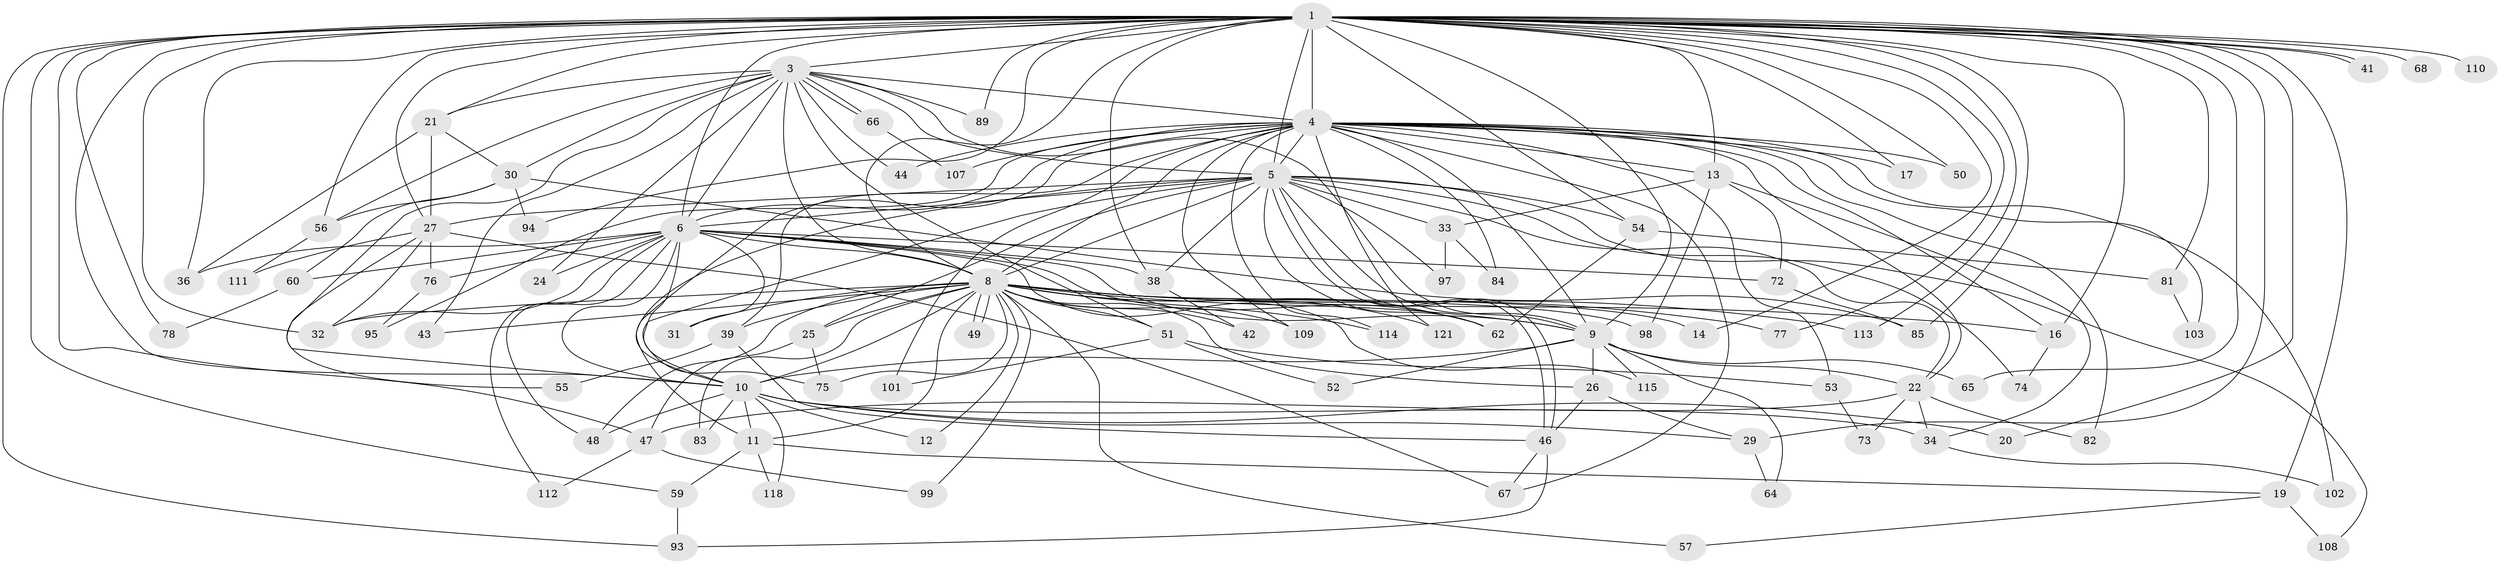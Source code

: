 // original degree distribution, {33: 0.00819672131147541, 20: 0.02459016393442623, 29: 0.00819672131147541, 22: 0.00819672131147541, 19: 0.00819672131147541, 14: 0.00819672131147541, 36: 0.00819672131147541, 15: 0.00819672131147541, 6: 0.03278688524590164, 2: 0.5573770491803278, 7: 0.00819672131147541, 3: 0.1721311475409836, 4: 0.08196721311475409, 5: 0.06557377049180328}
// Generated by graph-tools (version 1.1) at 2025/41/03/06/25 10:41:33]
// undirected, 88 vertices, 207 edges
graph export_dot {
graph [start="1"]
  node [color=gray90,style=filled];
  1 [super="+2"];
  3 [super="+18"];
  4 [super="+15"];
  5 [super="+45"];
  6 [super="+7"];
  8 [super="+104"];
  9 [super="+35"];
  10 [super="+122"];
  11 [super="+28"];
  12;
  13 [super="+40"];
  14;
  16 [super="+23"];
  17;
  19 [super="+61"];
  20;
  21;
  22 [super="+70"];
  24;
  25 [super="+58"];
  26 [super="+86"];
  27 [super="+37"];
  29 [super="+63"];
  30;
  31;
  32 [super="+116"];
  33 [super="+79"];
  34 [super="+90"];
  36 [super="+88"];
  38 [super="+69"];
  39 [super="+96"];
  41;
  42;
  43;
  44;
  46 [super="+71"];
  47;
  48 [super="+80"];
  49;
  50;
  51;
  52;
  53;
  54 [super="+92"];
  55;
  56 [super="+105"];
  57;
  59 [super="+87"];
  60;
  62 [super="+120"];
  64;
  65;
  66;
  67 [super="+106"];
  68;
  72 [super="+100"];
  73;
  74 [super="+91"];
  75 [super="+117"];
  76;
  77;
  78;
  81;
  82;
  83;
  84;
  85;
  89;
  93 [super="+119"];
  94;
  95;
  97;
  98;
  99;
  101;
  102;
  103;
  107;
  108;
  109;
  110;
  111;
  112;
  113;
  114;
  115;
  118;
  121;
  1 -- 3 [weight=2];
  1 -- 4 [weight=2];
  1 -- 5 [weight=2];
  1 -- 6 [weight=4];
  1 -- 8 [weight=2];
  1 -- 9 [weight=2];
  1 -- 10 [weight=2];
  1 -- 13 [weight=2];
  1 -- 17;
  1 -- 19 [weight=2];
  1 -- 20;
  1 -- 21;
  1 -- 29;
  1 -- 36;
  1 -- 41;
  1 -- 41;
  1 -- 47;
  1 -- 50;
  1 -- 54;
  1 -- 68 [weight=2];
  1 -- 77;
  1 -- 78;
  1 -- 81;
  1 -- 85;
  1 -- 89;
  1 -- 94;
  1 -- 110 [weight=2];
  1 -- 113;
  1 -- 65;
  1 -- 14;
  1 -- 27;
  1 -- 59;
  1 -- 32;
  1 -- 38;
  1 -- 56;
  1 -- 93;
  1 -- 16;
  3 -- 4;
  3 -- 5;
  3 -- 6 [weight=2];
  3 -- 8;
  3 -- 9;
  3 -- 10 [weight=2];
  3 -- 21;
  3 -- 24;
  3 -- 30;
  3 -- 43;
  3 -- 44;
  3 -- 51;
  3 -- 56;
  3 -- 66;
  3 -- 66;
  3 -- 89;
  4 -- 5;
  4 -- 6 [weight=3];
  4 -- 8;
  4 -- 9;
  4 -- 10;
  4 -- 13;
  4 -- 16;
  4 -- 17;
  4 -- 22;
  4 -- 39;
  4 -- 44;
  4 -- 50;
  4 -- 53;
  4 -- 67;
  4 -- 82;
  4 -- 84;
  4 -- 95;
  4 -- 101;
  4 -- 102;
  4 -- 103;
  4 -- 107;
  4 -- 109;
  4 -- 114;
  4 -- 121;
  5 -- 6 [weight=2];
  5 -- 8;
  5 -- 9;
  5 -- 10 [weight=2];
  5 -- 11;
  5 -- 22;
  5 -- 25 [weight=2];
  5 -- 27;
  5 -- 33;
  5 -- 38;
  5 -- 46;
  5 -- 46;
  5 -- 54;
  5 -- 62;
  5 -- 74 [weight=2];
  5 -- 97;
  5 -- 108;
  6 -- 8 [weight=2];
  6 -- 9 [weight=2];
  6 -- 10 [weight=3];
  6 -- 24;
  6 -- 31;
  6 -- 48;
  6 -- 60;
  6 -- 76;
  6 -- 112;
  6 -- 115;
  6 -- 32;
  6 -- 36;
  6 -- 38;
  6 -- 72;
  6 -- 75;
  6 -- 62;
  8 -- 9;
  8 -- 10;
  8 -- 12;
  8 -- 14;
  8 -- 16;
  8 -- 25;
  8 -- 26;
  8 -- 31;
  8 -- 39 [weight=2];
  8 -- 42;
  8 -- 43;
  8 -- 49;
  8 -- 49;
  8 -- 51;
  8 -- 57;
  8 -- 62;
  8 -- 75;
  8 -- 77;
  8 -- 83;
  8 -- 98;
  8 -- 99;
  8 -- 109;
  8 -- 113;
  8 -- 114;
  8 -- 121;
  8 -- 32;
  8 -- 11;
  8 -- 48;
  9 -- 10;
  9 -- 26;
  9 -- 52;
  9 -- 64;
  9 -- 65;
  9 -- 115;
  9 -- 22;
  10 -- 11;
  10 -- 12;
  10 -- 20;
  10 -- 48;
  10 -- 83;
  10 -- 118;
  10 -- 34;
  10 -- 29;
  11 -- 19;
  11 -- 118;
  11 -- 59;
  13 -- 33;
  13 -- 34;
  13 -- 72;
  13 -- 98;
  16 -- 74;
  19 -- 57;
  19 -- 108;
  21 -- 30;
  21 -- 36;
  21 -- 27;
  22 -- 34;
  22 -- 73;
  22 -- 82;
  22 -- 47;
  25 -- 47;
  25 -- 75;
  26 -- 29;
  26 -- 46;
  27 -- 32;
  27 -- 76;
  27 -- 111;
  27 -- 67;
  27 -- 55;
  29 -- 64;
  30 -- 56;
  30 -- 60;
  30 -- 85;
  30 -- 94;
  33 -- 84;
  33 -- 97;
  34 -- 102;
  38 -- 42;
  39 -- 55;
  39 -- 46;
  46 -- 93;
  46 -- 67;
  47 -- 99;
  47 -- 112;
  51 -- 52;
  51 -- 53;
  51 -- 101;
  53 -- 73;
  54 -- 81;
  54 -- 62;
  56 -- 111;
  59 -- 93;
  60 -- 78;
  66 -- 107;
  72 -- 85;
  76 -- 95;
  81 -- 103;
}
